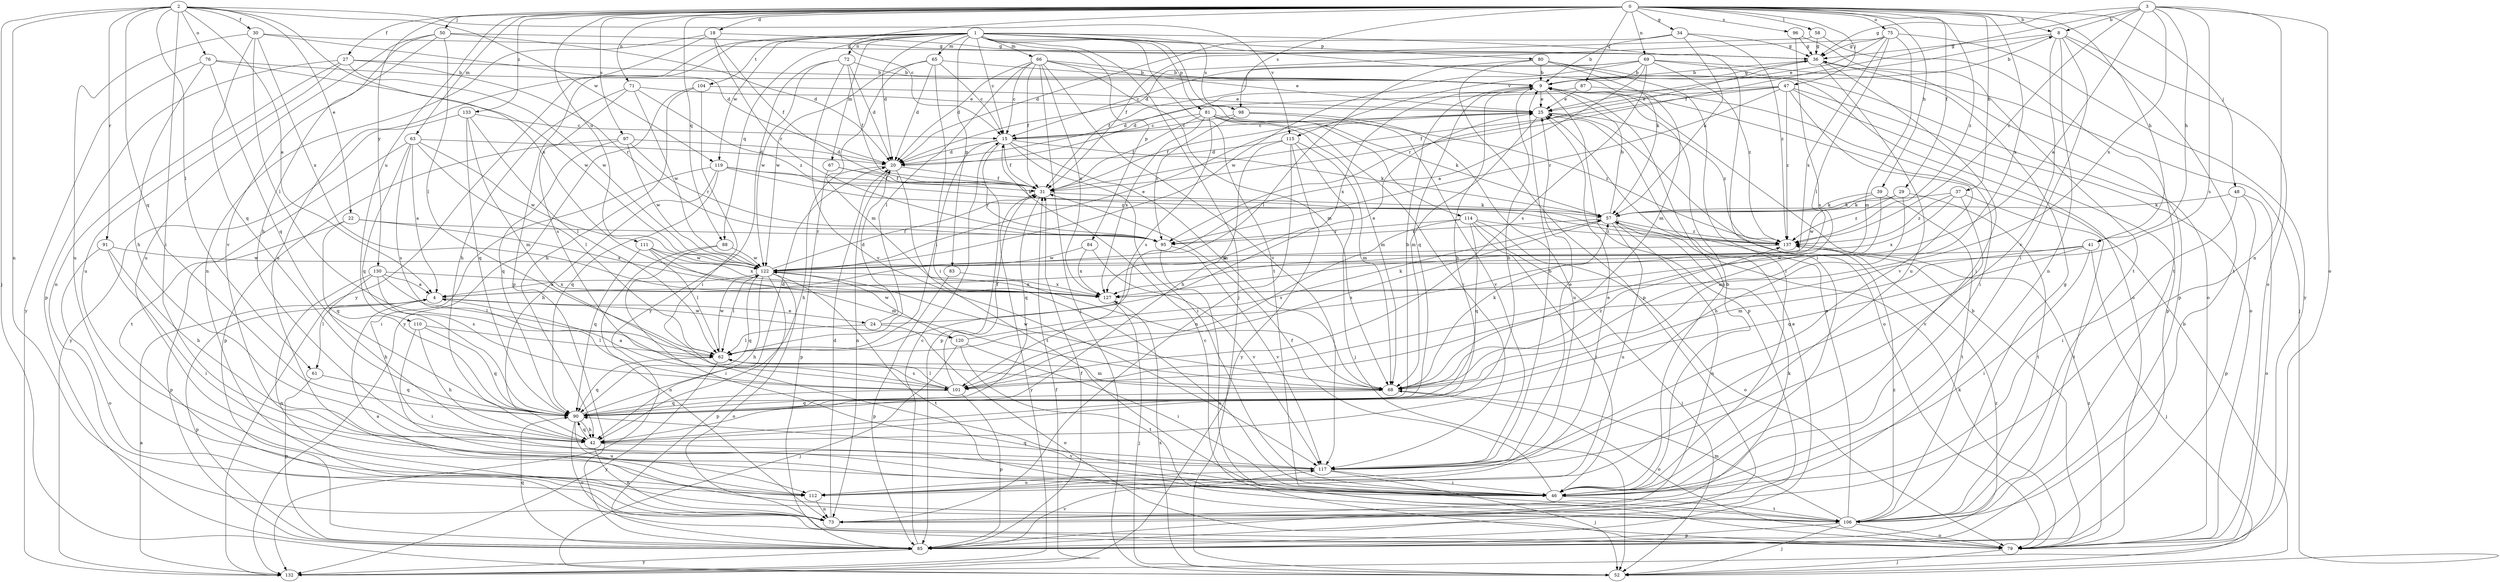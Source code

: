 strict digraph  {
0;
1;
2;
3;
4;
8;
9;
15;
18;
20;
22;
24;
25;
27;
29;
30;
31;
34;
36;
37;
39;
41;
42;
46;
47;
48;
50;
52;
57;
58;
61;
62;
63;
65;
66;
67;
68;
69;
71;
72;
73;
75;
76;
79;
80;
81;
83;
84;
85;
87;
88;
90;
91;
95;
96;
97;
98;
101;
104;
106;
110;
111;
112;
114;
115;
117;
119;
120;
122;
127;
130;
132;
133;
137;
0 -> 8  [label=b];
0 -> 15  [label=c];
0 -> 18  [label=d];
0 -> 27  [label=f];
0 -> 29  [label=f];
0 -> 34  [label=g];
0 -> 37  [label=h];
0 -> 39  [label=h];
0 -> 41  [label=h];
0 -> 47  [label=j];
0 -> 48  [label=j];
0 -> 50  [label=j];
0 -> 58  [label=l];
0 -> 63  [label=m];
0 -> 69  [label=n];
0 -> 71  [label=n];
0 -> 75  [label=o];
0 -> 87  [label=q];
0 -> 88  [label=q];
0 -> 96  [label=s];
0 -> 97  [label=s];
0 -> 98  [label=s];
0 -> 110  [label=u];
0 -> 111  [label=u];
0 -> 127  [label=x];
0 -> 130  [label=y];
0 -> 133  [label=z];
0 -> 137  [label=z];
1 -> 15  [label=c];
1 -> 20  [label=d];
1 -> 46  [label=i];
1 -> 52  [label=j];
1 -> 57  [label=k];
1 -> 65  [label=m];
1 -> 66  [label=m];
1 -> 67  [label=m];
1 -> 72  [label=n];
1 -> 80  [label=p];
1 -> 81  [label=p];
1 -> 83  [label=p];
1 -> 84  [label=p];
1 -> 85  [label=p];
1 -> 88  [label=q];
1 -> 98  [label=s];
1 -> 104  [label=t];
1 -> 106  [label=t];
1 -> 114  [label=v];
1 -> 119  [label=w];
1 -> 132  [label=y];
2 -> 4  [label=a];
2 -> 22  [label=e];
2 -> 30  [label=f];
2 -> 46  [label=i];
2 -> 52  [label=j];
2 -> 61  [label=l];
2 -> 73  [label=n];
2 -> 76  [label=o];
2 -> 90  [label=q];
2 -> 91  [label=r];
2 -> 115  [label=v];
2 -> 119  [label=w];
2 -> 127  [label=x];
3 -> 4  [label=a];
3 -> 8  [label=b];
3 -> 31  [label=f];
3 -> 36  [label=g];
3 -> 41  [label=h];
3 -> 73  [label=n];
3 -> 79  [label=o];
3 -> 101  [label=s];
3 -> 127  [label=x];
3 -> 137  [label=z];
4 -> 24  [label=e];
4 -> 61  [label=l];
4 -> 85  [label=p];
4 -> 120  [label=w];
8 -> 36  [label=g];
8 -> 46  [label=i];
8 -> 73  [label=n];
8 -> 79  [label=o];
8 -> 106  [label=t];
8 -> 115  [label=v];
8 -> 117  [label=v];
9 -> 8  [label=b];
9 -> 25  [label=e];
9 -> 36  [label=g];
9 -> 42  [label=h];
9 -> 46  [label=i];
9 -> 85  [label=p];
9 -> 90  [label=q];
9 -> 127  [label=x];
15 -> 20  [label=d];
15 -> 31  [label=f];
15 -> 46  [label=i];
15 -> 57  [label=k];
15 -> 62  [label=l];
15 -> 68  [label=m];
15 -> 85  [label=p];
18 -> 31  [label=f];
18 -> 36  [label=g];
18 -> 73  [label=n];
18 -> 95  [label=r];
18 -> 112  [label=u];
20 -> 31  [label=f];
20 -> 42  [label=h];
20 -> 73  [label=n];
20 -> 106  [label=t];
22 -> 85  [label=p];
22 -> 90  [label=q];
22 -> 95  [label=r];
22 -> 127  [label=x];
24 -> 20  [label=d];
24 -> 25  [label=e];
24 -> 62  [label=l];
24 -> 79  [label=o];
25 -> 15  [label=c];
25 -> 31  [label=f];
25 -> 68  [label=m];
25 -> 79  [label=o];
25 -> 137  [label=z];
27 -> 9  [label=b];
27 -> 73  [label=n];
27 -> 85  [label=p];
27 -> 95  [label=r];
27 -> 112  [label=u];
27 -> 122  [label=w];
29 -> 42  [label=h];
29 -> 57  [label=k];
29 -> 106  [label=t];
29 -> 137  [label=z];
30 -> 20  [label=d];
30 -> 36  [label=g];
30 -> 62  [label=l];
30 -> 90  [label=q];
30 -> 112  [label=u];
30 -> 127  [label=x];
31 -> 57  [label=k];
31 -> 90  [label=q];
31 -> 132  [label=y];
34 -> 9  [label=b];
34 -> 20  [label=d];
34 -> 36  [label=g];
34 -> 57  [label=k];
34 -> 137  [label=z];
36 -> 9  [label=b];
36 -> 46  [label=i];
36 -> 85  [label=p];
36 -> 95  [label=r];
36 -> 112  [label=u];
37 -> 57  [label=k];
37 -> 106  [label=t];
37 -> 117  [label=v];
37 -> 127  [label=x];
37 -> 137  [label=z];
39 -> 57  [label=k];
39 -> 68  [label=m];
39 -> 106  [label=t];
39 -> 122  [label=w];
41 -> 46  [label=i];
41 -> 52  [label=j];
41 -> 68  [label=m];
41 -> 90  [label=q];
41 -> 122  [label=w];
42 -> 9  [label=b];
42 -> 73  [label=n];
42 -> 90  [label=q];
42 -> 117  [label=v];
46 -> 9  [label=b];
46 -> 31  [label=f];
46 -> 106  [label=t];
47 -> 20  [label=d];
47 -> 25  [label=e];
47 -> 31  [label=f];
47 -> 79  [label=o];
47 -> 85  [label=p];
47 -> 95  [label=r];
47 -> 117  [label=v];
47 -> 137  [label=z];
48 -> 46  [label=i];
48 -> 57  [label=k];
48 -> 79  [label=o];
48 -> 85  [label=p];
50 -> 20  [label=d];
50 -> 36  [label=g];
50 -> 42  [label=h];
50 -> 62  [label=l];
50 -> 112  [label=u];
50 -> 117  [label=v];
52 -> 9  [label=b];
52 -> 127  [label=x];
57 -> 9  [label=b];
57 -> 73  [label=n];
57 -> 95  [label=r];
57 -> 101  [label=s];
57 -> 112  [label=u];
57 -> 137  [label=z];
58 -> 31  [label=f];
58 -> 36  [label=g];
58 -> 106  [label=t];
61 -> 85  [label=p];
61 -> 90  [label=q];
62 -> 68  [label=m];
62 -> 90  [label=q];
62 -> 101  [label=s];
62 -> 122  [label=w];
62 -> 132  [label=y];
63 -> 4  [label=a];
63 -> 20  [label=d];
63 -> 62  [label=l];
63 -> 90  [label=q];
63 -> 101  [label=s];
63 -> 106  [label=t];
63 -> 122  [label=w];
65 -> 9  [label=b];
65 -> 15  [label=c];
65 -> 20  [label=d];
65 -> 46  [label=i];
65 -> 68  [label=m];
65 -> 122  [label=w];
66 -> 9  [label=b];
66 -> 15  [label=c];
66 -> 20  [label=d];
66 -> 25  [label=e];
66 -> 31  [label=f];
66 -> 52  [label=j];
66 -> 62  [label=l];
66 -> 68  [label=m];
66 -> 117  [label=v];
66 -> 127  [label=x];
67 -> 31  [label=f];
67 -> 85  [label=p];
67 -> 95  [label=r];
68 -> 57  [label=k];
68 -> 79  [label=o];
68 -> 90  [label=q];
68 -> 122  [label=w];
68 -> 137  [label=z];
69 -> 4  [label=a];
69 -> 9  [label=b];
69 -> 15  [label=c];
69 -> 31  [label=f];
69 -> 52  [label=j];
69 -> 79  [label=o];
69 -> 101  [label=s];
69 -> 122  [label=w];
69 -> 137  [label=z];
71 -> 25  [label=e];
71 -> 42  [label=h];
71 -> 101  [label=s];
71 -> 122  [label=w];
71 -> 137  [label=z];
72 -> 9  [label=b];
72 -> 20  [label=d];
72 -> 31  [label=f];
72 -> 117  [label=v];
72 -> 122  [label=w];
72 -> 132  [label=y];
73 -> 20  [label=d];
73 -> 57  [label=k];
75 -> 20  [label=d];
75 -> 25  [label=e];
75 -> 36  [label=g];
75 -> 62  [label=l];
75 -> 68  [label=m];
75 -> 127  [label=x];
75 -> 132  [label=y];
76 -> 9  [label=b];
76 -> 42  [label=h];
76 -> 90  [label=q];
76 -> 122  [label=w];
76 -> 132  [label=y];
79 -> 9  [label=b];
79 -> 15  [label=c];
79 -> 52  [label=j];
79 -> 57  [label=k];
79 -> 137  [label=z];
80 -> 9  [label=b];
80 -> 46  [label=i];
80 -> 62  [label=l];
80 -> 68  [label=m];
80 -> 79  [label=o];
80 -> 85  [label=p];
81 -> 15  [label=c];
81 -> 31  [label=f];
81 -> 57  [label=k];
81 -> 68  [label=m];
81 -> 101  [label=s];
81 -> 117  [label=v];
81 -> 127  [label=x];
81 -> 137  [label=z];
83 -> 85  [label=p];
83 -> 127  [label=x];
84 -> 117  [label=v];
84 -> 122  [label=w];
84 -> 127  [label=x];
85 -> 15  [label=c];
85 -> 25  [label=e];
85 -> 31  [label=f];
85 -> 90  [label=q];
85 -> 117  [label=v];
85 -> 132  [label=y];
85 -> 137  [label=z];
87 -> 20  [label=d];
87 -> 25  [label=e];
87 -> 46  [label=i];
88 -> 46  [label=i];
88 -> 73  [label=n];
88 -> 122  [label=w];
90 -> 9  [label=b];
90 -> 20  [label=d];
90 -> 42  [label=h];
90 -> 79  [label=o];
90 -> 112  [label=u];
91 -> 42  [label=h];
91 -> 46  [label=i];
91 -> 79  [label=o];
91 -> 122  [label=w];
95 -> 79  [label=o];
95 -> 117  [label=v];
96 -> 36  [label=g];
96 -> 101  [label=s];
96 -> 106  [label=t];
97 -> 20  [label=d];
97 -> 85  [label=p];
97 -> 90  [label=q];
97 -> 95  [label=r];
97 -> 122  [label=w];
98 -> 15  [label=c];
98 -> 95  [label=r];
98 -> 112  [label=u];
98 -> 117  [label=v];
101 -> 4  [label=a];
101 -> 31  [label=f];
101 -> 62  [label=l];
101 -> 85  [label=p];
101 -> 90  [label=q];
104 -> 25  [label=e];
104 -> 42  [label=h];
104 -> 46  [label=i];
104 -> 132  [label=y];
106 -> 4  [label=a];
106 -> 25  [label=e];
106 -> 36  [label=g];
106 -> 52  [label=j];
106 -> 68  [label=m];
106 -> 79  [label=o];
106 -> 85  [label=p];
106 -> 137  [label=z];
110 -> 42  [label=h];
110 -> 46  [label=i];
110 -> 62  [label=l];
110 -> 90  [label=q];
111 -> 62  [label=l];
111 -> 68  [label=m];
111 -> 90  [label=q];
111 -> 122  [label=w];
111 -> 127  [label=x];
112 -> 25  [label=e];
112 -> 73  [label=n];
114 -> 46  [label=i];
114 -> 52  [label=j];
114 -> 79  [label=o];
114 -> 90  [label=q];
114 -> 95  [label=r];
114 -> 101  [label=s];
114 -> 137  [label=z];
115 -> 20  [label=d];
115 -> 42  [label=h];
115 -> 52  [label=j];
115 -> 68  [label=m];
115 -> 73  [label=n];
115 -> 132  [label=y];
117 -> 9  [label=b];
117 -> 25  [label=e];
117 -> 46  [label=i];
117 -> 52  [label=j];
117 -> 90  [label=q];
117 -> 112  [label=u];
119 -> 31  [label=f];
119 -> 42  [label=h];
119 -> 46  [label=i];
119 -> 57  [label=k];
119 -> 90  [label=q];
119 -> 137  [label=z];
120 -> 46  [label=i];
120 -> 52  [label=j];
120 -> 57  [label=k];
120 -> 106  [label=t];
120 -> 122  [label=w];
122 -> 4  [label=a];
122 -> 25  [label=e];
122 -> 31  [label=f];
122 -> 42  [label=h];
122 -> 62  [label=l];
122 -> 79  [label=o];
122 -> 85  [label=p];
122 -> 90  [label=q];
122 -> 106  [label=t];
122 -> 127  [label=x];
127 -> 52  [label=j];
130 -> 4  [label=a];
130 -> 42  [label=h];
130 -> 62  [label=l];
130 -> 73  [label=n];
130 -> 101  [label=s];
130 -> 127  [label=x];
132 -> 4  [label=a];
132 -> 31  [label=f];
133 -> 15  [label=c];
133 -> 62  [label=l];
133 -> 68  [label=m];
133 -> 90  [label=q];
133 -> 132  [label=y];
137 -> 122  [label=w];
}
